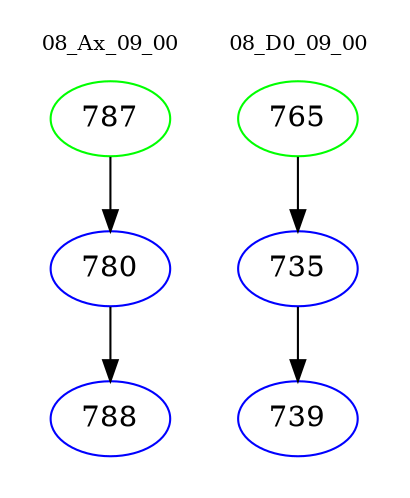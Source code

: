 digraph{
subgraph cluster_0 {
color = white
label = "08_Ax_09_00";
fontsize=10;
T0_787 [label="787", color="green"]
T0_787 -> T0_780 [color="black"]
T0_780 [label="780", color="blue"]
T0_780 -> T0_788 [color="black"]
T0_788 [label="788", color="blue"]
}
subgraph cluster_1 {
color = white
label = "08_D0_09_00";
fontsize=10;
T1_765 [label="765", color="green"]
T1_765 -> T1_735 [color="black"]
T1_735 [label="735", color="blue"]
T1_735 -> T1_739 [color="black"]
T1_739 [label="739", color="blue"]
}
}
